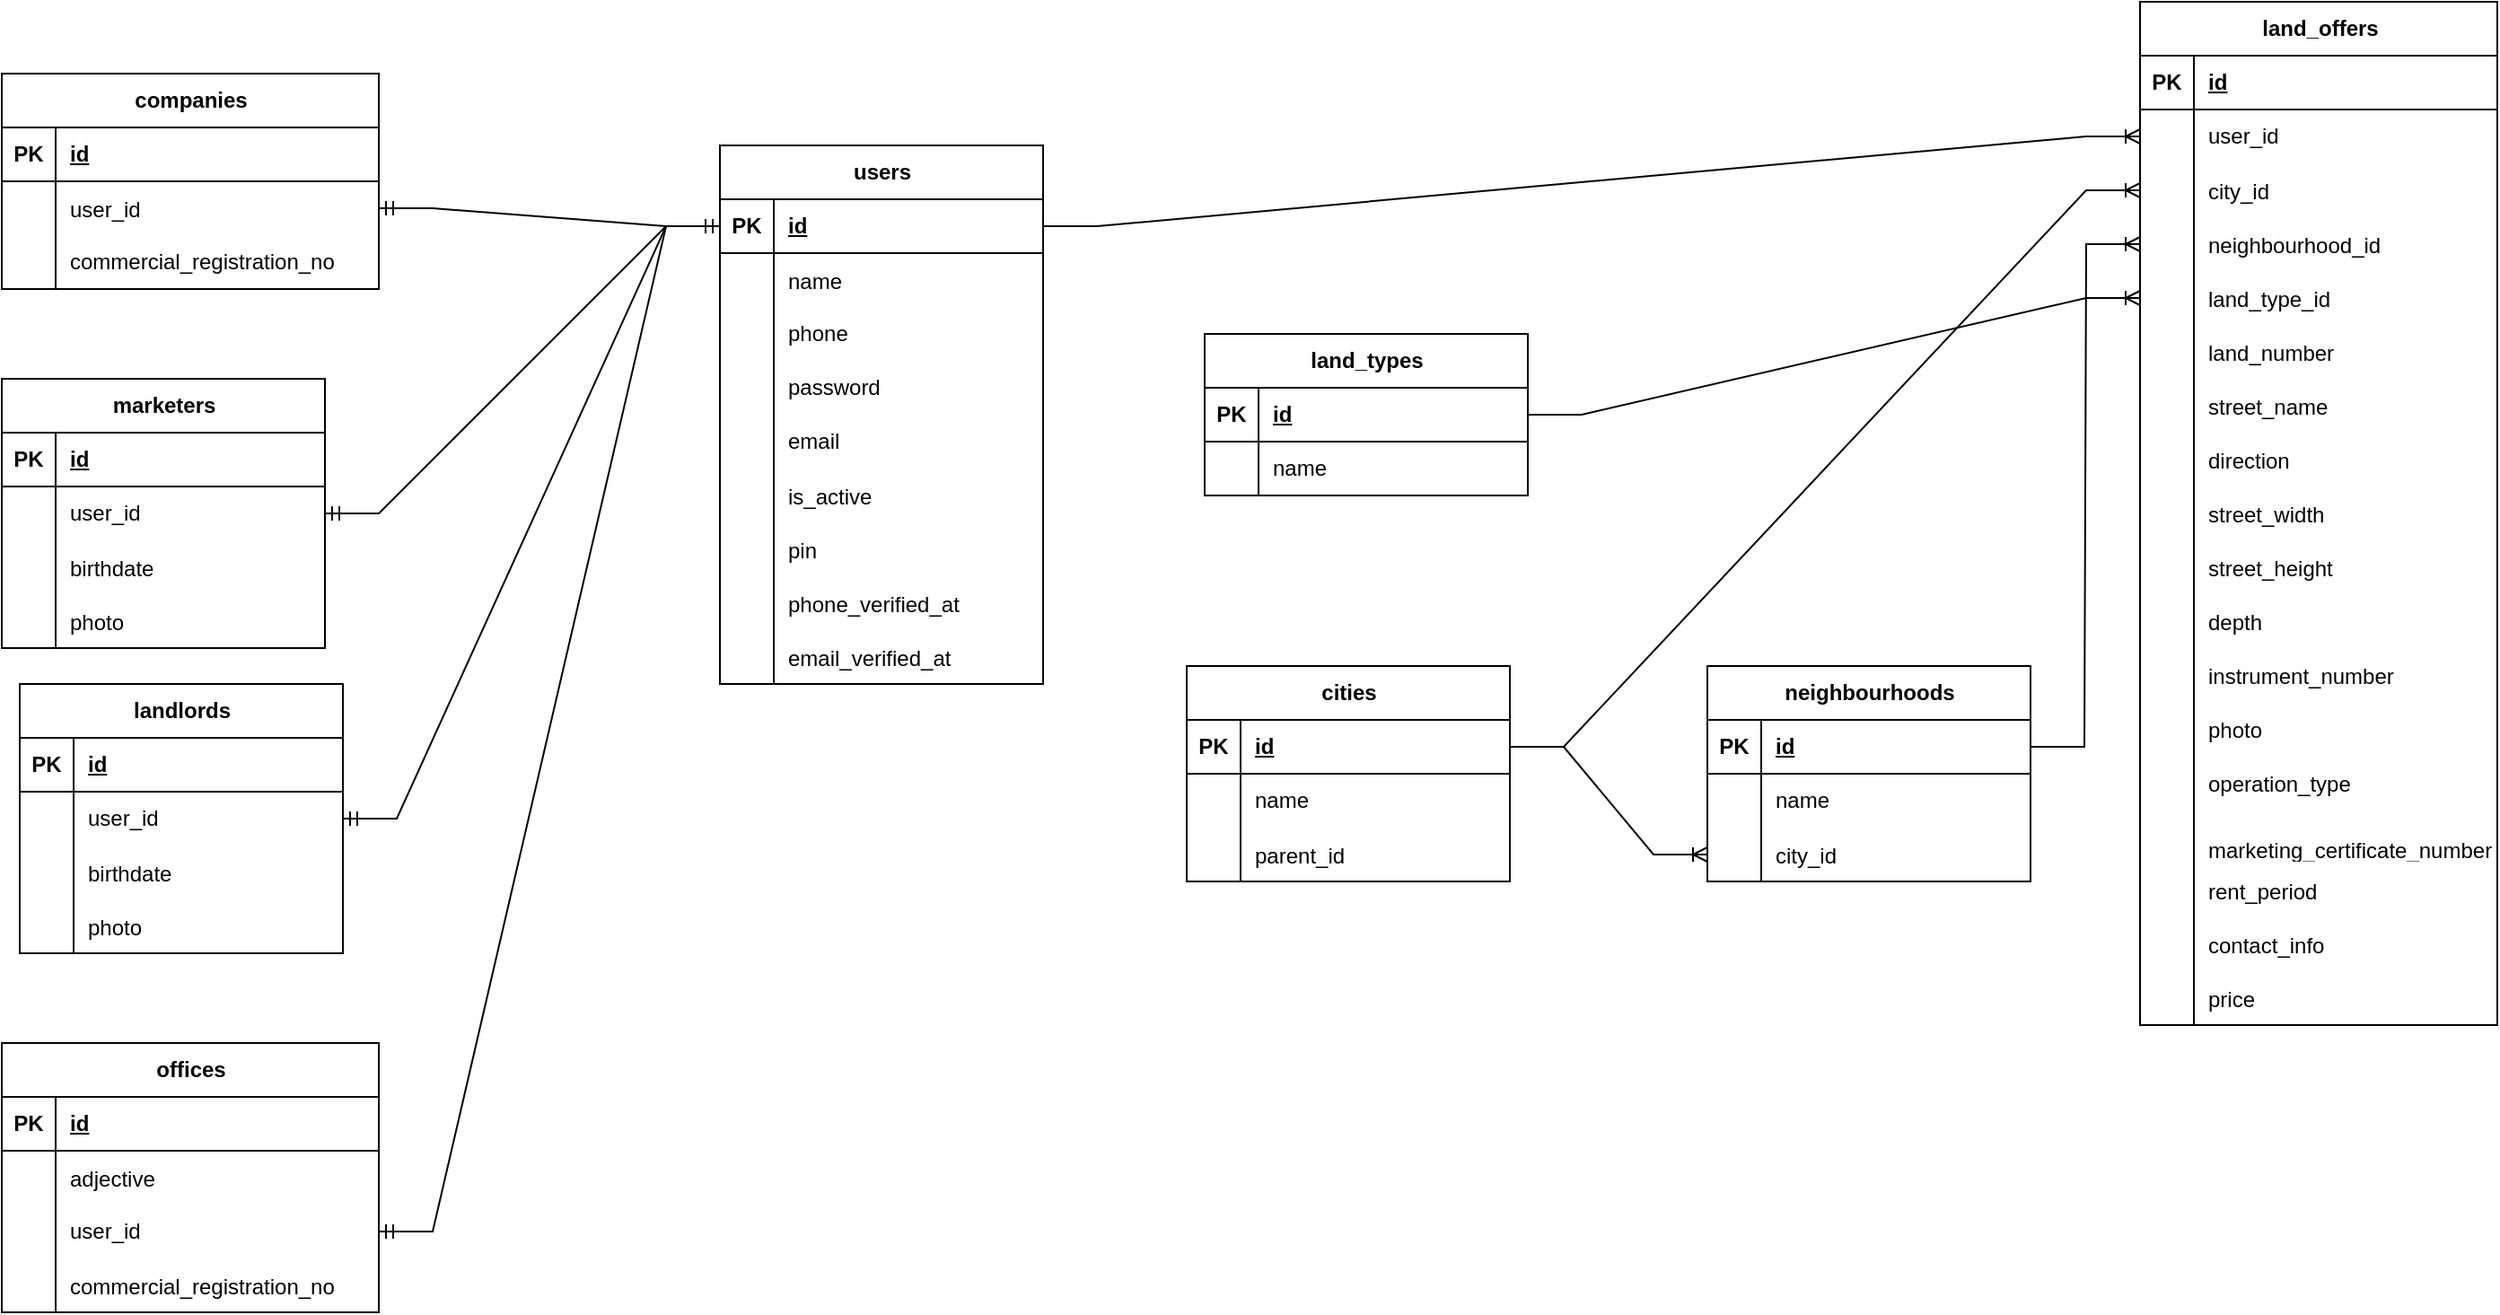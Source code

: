 <mxfile version="21.5.0" type="device">
  <diagram name="Page-1" id="Ss5CpZDk_YDAi1EK3JmP">
    <mxGraphModel dx="1171" dy="715" grid="1" gridSize="10" guides="1" tooltips="1" connect="1" arrows="1" fold="1" page="1" pageScale="1" pageWidth="8000" pageHeight="2000" math="0" shadow="0">
      <root>
        <mxCell id="0" />
        <mxCell id="1" parent="0" />
        <mxCell id="No846dvTZxfS2Rp6KaKq-1" value="users" style="shape=table;startSize=30;container=1;collapsible=1;childLayout=tableLayout;fixedRows=1;rowLines=0;fontStyle=1;align=center;resizeLast=1;html=1;" vertex="1" parent="1">
          <mxGeometry x="480" y="180" width="180" height="300" as="geometry" />
        </mxCell>
        <mxCell id="No846dvTZxfS2Rp6KaKq-2" value="" style="shape=tableRow;horizontal=0;startSize=0;swimlaneHead=0;swimlaneBody=0;fillColor=none;collapsible=0;dropTarget=0;points=[[0,0.5],[1,0.5]];portConstraint=eastwest;top=0;left=0;right=0;bottom=1;" vertex="1" parent="No846dvTZxfS2Rp6KaKq-1">
          <mxGeometry y="30" width="180" height="30" as="geometry" />
        </mxCell>
        <mxCell id="No846dvTZxfS2Rp6KaKq-3" value="PK" style="shape=partialRectangle;connectable=0;fillColor=none;top=0;left=0;bottom=0;right=0;fontStyle=1;overflow=hidden;whiteSpace=wrap;html=1;" vertex="1" parent="No846dvTZxfS2Rp6KaKq-2">
          <mxGeometry width="30" height="30" as="geometry">
            <mxRectangle width="30" height="30" as="alternateBounds" />
          </mxGeometry>
        </mxCell>
        <mxCell id="No846dvTZxfS2Rp6KaKq-4" value="id" style="shape=partialRectangle;connectable=0;fillColor=none;top=0;left=0;bottom=0;right=0;align=left;spacingLeft=6;fontStyle=5;overflow=hidden;whiteSpace=wrap;html=1;" vertex="1" parent="No846dvTZxfS2Rp6KaKq-2">
          <mxGeometry x="30" width="150" height="30" as="geometry">
            <mxRectangle width="150" height="30" as="alternateBounds" />
          </mxGeometry>
        </mxCell>
        <mxCell id="No846dvTZxfS2Rp6KaKq-61" value="" style="shape=tableRow;horizontal=0;startSize=0;swimlaneHead=0;swimlaneBody=0;fillColor=none;collapsible=0;dropTarget=0;points=[[0,0.5],[1,0.5]];portConstraint=eastwest;top=0;left=0;right=0;bottom=0;" vertex="1" parent="No846dvTZxfS2Rp6KaKq-1">
          <mxGeometry y="60" width="180" height="30" as="geometry" />
        </mxCell>
        <mxCell id="No846dvTZxfS2Rp6KaKq-62" value="" style="shape=partialRectangle;connectable=0;fillColor=none;top=0;left=0;bottom=0;right=0;editable=1;overflow=hidden;" vertex="1" parent="No846dvTZxfS2Rp6KaKq-61">
          <mxGeometry width="30" height="30" as="geometry">
            <mxRectangle width="30" height="30" as="alternateBounds" />
          </mxGeometry>
        </mxCell>
        <mxCell id="No846dvTZxfS2Rp6KaKq-63" value="name" style="shape=partialRectangle;connectable=0;fillColor=none;top=0;left=0;bottom=0;right=0;align=left;spacingLeft=6;overflow=hidden;" vertex="1" parent="No846dvTZxfS2Rp6KaKq-61">
          <mxGeometry x="30" width="150" height="30" as="geometry">
            <mxRectangle width="150" height="30" as="alternateBounds" />
          </mxGeometry>
        </mxCell>
        <mxCell id="No846dvTZxfS2Rp6KaKq-5" value="" style="shape=tableRow;horizontal=0;startSize=0;swimlaneHead=0;swimlaneBody=0;fillColor=none;collapsible=0;dropTarget=0;points=[[0,0.5],[1,0.5]];portConstraint=eastwest;top=0;left=0;right=0;bottom=0;" vertex="1" parent="No846dvTZxfS2Rp6KaKq-1">
          <mxGeometry y="90" width="180" height="30" as="geometry" />
        </mxCell>
        <mxCell id="No846dvTZxfS2Rp6KaKq-6" value="" style="shape=partialRectangle;connectable=0;fillColor=none;top=0;left=0;bottom=0;right=0;editable=1;overflow=hidden;whiteSpace=wrap;html=1;" vertex="1" parent="No846dvTZxfS2Rp6KaKq-5">
          <mxGeometry width="30" height="30" as="geometry">
            <mxRectangle width="30" height="30" as="alternateBounds" />
          </mxGeometry>
        </mxCell>
        <mxCell id="No846dvTZxfS2Rp6KaKq-7" value="phone" style="shape=partialRectangle;connectable=0;fillColor=none;top=0;left=0;bottom=0;right=0;align=left;spacingLeft=6;overflow=hidden;whiteSpace=wrap;html=1;" vertex="1" parent="No846dvTZxfS2Rp6KaKq-5">
          <mxGeometry x="30" width="150" height="30" as="geometry">
            <mxRectangle width="150" height="30" as="alternateBounds" />
          </mxGeometry>
        </mxCell>
        <mxCell id="No846dvTZxfS2Rp6KaKq-8" value="" style="shape=tableRow;horizontal=0;startSize=0;swimlaneHead=0;swimlaneBody=0;fillColor=none;collapsible=0;dropTarget=0;points=[[0,0.5],[1,0.5]];portConstraint=eastwest;top=0;left=0;right=0;bottom=0;" vertex="1" parent="No846dvTZxfS2Rp6KaKq-1">
          <mxGeometry y="120" width="180" height="30" as="geometry" />
        </mxCell>
        <mxCell id="No846dvTZxfS2Rp6KaKq-9" value="" style="shape=partialRectangle;connectable=0;fillColor=none;top=0;left=0;bottom=0;right=0;editable=1;overflow=hidden;whiteSpace=wrap;html=1;" vertex="1" parent="No846dvTZxfS2Rp6KaKq-8">
          <mxGeometry width="30" height="30" as="geometry">
            <mxRectangle width="30" height="30" as="alternateBounds" />
          </mxGeometry>
        </mxCell>
        <mxCell id="No846dvTZxfS2Rp6KaKq-10" value="password" style="shape=partialRectangle;connectable=0;fillColor=none;top=0;left=0;bottom=0;right=0;align=left;spacingLeft=6;overflow=hidden;whiteSpace=wrap;html=1;" vertex="1" parent="No846dvTZxfS2Rp6KaKq-8">
          <mxGeometry x="30" width="150" height="30" as="geometry">
            <mxRectangle width="150" height="30" as="alternateBounds" />
          </mxGeometry>
        </mxCell>
        <mxCell id="No846dvTZxfS2Rp6KaKq-11" value="" style="shape=tableRow;horizontal=0;startSize=0;swimlaneHead=0;swimlaneBody=0;fillColor=none;collapsible=0;dropTarget=0;points=[[0,0.5],[1,0.5]];portConstraint=eastwest;top=0;left=0;right=0;bottom=0;" vertex="1" parent="No846dvTZxfS2Rp6KaKq-1">
          <mxGeometry y="150" width="180" height="30" as="geometry" />
        </mxCell>
        <mxCell id="No846dvTZxfS2Rp6KaKq-12" value="" style="shape=partialRectangle;connectable=0;fillColor=none;top=0;left=0;bottom=0;right=0;editable=1;overflow=hidden;whiteSpace=wrap;html=1;" vertex="1" parent="No846dvTZxfS2Rp6KaKq-11">
          <mxGeometry width="30" height="30" as="geometry">
            <mxRectangle width="30" height="30" as="alternateBounds" />
          </mxGeometry>
        </mxCell>
        <mxCell id="No846dvTZxfS2Rp6KaKq-13" value="email" style="shape=partialRectangle;connectable=0;fillColor=none;top=0;left=0;bottom=0;right=0;align=left;spacingLeft=6;overflow=hidden;whiteSpace=wrap;html=1;" vertex="1" parent="No846dvTZxfS2Rp6KaKq-11">
          <mxGeometry x="30" width="150" height="30" as="geometry">
            <mxRectangle width="150" height="30" as="alternateBounds" />
          </mxGeometry>
        </mxCell>
        <mxCell id="No846dvTZxfS2Rp6KaKq-18" value="" style="shape=tableRow;horizontal=0;startSize=0;swimlaneHead=0;swimlaneBody=0;fillColor=none;collapsible=0;dropTarget=0;points=[[0,0.5],[1,0.5]];portConstraint=eastwest;top=0;left=0;right=0;bottom=0;" vertex="1" parent="No846dvTZxfS2Rp6KaKq-1">
          <mxGeometry y="180" width="180" height="30" as="geometry" />
        </mxCell>
        <mxCell id="No846dvTZxfS2Rp6KaKq-19" value="" style="shape=partialRectangle;connectable=0;fillColor=none;top=0;left=0;bottom=0;right=0;editable=1;overflow=hidden;" vertex="1" parent="No846dvTZxfS2Rp6KaKq-18">
          <mxGeometry width="30" height="30" as="geometry">
            <mxRectangle width="30" height="30" as="alternateBounds" />
          </mxGeometry>
        </mxCell>
        <mxCell id="No846dvTZxfS2Rp6KaKq-20" value="is_active" style="shape=partialRectangle;connectable=0;fillColor=none;top=0;left=0;bottom=0;right=0;align=left;spacingLeft=6;overflow=hidden;" vertex="1" parent="No846dvTZxfS2Rp6KaKq-18">
          <mxGeometry x="30" width="150" height="30" as="geometry">
            <mxRectangle width="150" height="30" as="alternateBounds" />
          </mxGeometry>
        </mxCell>
        <mxCell id="No846dvTZxfS2Rp6KaKq-30" value="" style="shape=tableRow;horizontal=0;startSize=0;swimlaneHead=0;swimlaneBody=0;fillColor=none;collapsible=0;dropTarget=0;points=[[0,0.5],[1,0.5]];portConstraint=eastwest;top=0;left=0;right=0;bottom=0;" vertex="1" parent="No846dvTZxfS2Rp6KaKq-1">
          <mxGeometry y="210" width="180" height="30" as="geometry" />
        </mxCell>
        <mxCell id="No846dvTZxfS2Rp6KaKq-31" value="" style="shape=partialRectangle;connectable=0;fillColor=none;top=0;left=0;bottom=0;right=0;editable=1;overflow=hidden;" vertex="1" parent="No846dvTZxfS2Rp6KaKq-30">
          <mxGeometry width="30" height="30" as="geometry">
            <mxRectangle width="30" height="30" as="alternateBounds" />
          </mxGeometry>
        </mxCell>
        <mxCell id="No846dvTZxfS2Rp6KaKq-32" value="pin" style="shape=partialRectangle;connectable=0;fillColor=none;top=0;left=0;bottom=0;right=0;align=left;spacingLeft=6;overflow=hidden;" vertex="1" parent="No846dvTZxfS2Rp6KaKq-30">
          <mxGeometry x="30" width="150" height="30" as="geometry">
            <mxRectangle width="150" height="30" as="alternateBounds" />
          </mxGeometry>
        </mxCell>
        <mxCell id="No846dvTZxfS2Rp6KaKq-26" value="" style="shape=tableRow;horizontal=0;startSize=0;swimlaneHead=0;swimlaneBody=0;fillColor=none;collapsible=0;dropTarget=0;points=[[0,0.5],[1,0.5]];portConstraint=eastwest;top=0;left=0;right=0;bottom=0;" vertex="1" parent="No846dvTZxfS2Rp6KaKq-1">
          <mxGeometry y="240" width="180" height="30" as="geometry" />
        </mxCell>
        <mxCell id="No846dvTZxfS2Rp6KaKq-27" value="" style="shape=partialRectangle;connectable=0;fillColor=none;top=0;left=0;bottom=0;right=0;editable=1;overflow=hidden;" vertex="1" parent="No846dvTZxfS2Rp6KaKq-26">
          <mxGeometry width="30" height="30" as="geometry">
            <mxRectangle width="30" height="30" as="alternateBounds" />
          </mxGeometry>
        </mxCell>
        <mxCell id="No846dvTZxfS2Rp6KaKq-28" value="phone_verified_at" style="shape=partialRectangle;connectable=0;fillColor=none;top=0;left=0;bottom=0;right=0;align=left;spacingLeft=6;overflow=hidden;" vertex="1" parent="No846dvTZxfS2Rp6KaKq-26">
          <mxGeometry x="30" width="150" height="30" as="geometry">
            <mxRectangle width="150" height="30" as="alternateBounds" />
          </mxGeometry>
        </mxCell>
        <mxCell id="No846dvTZxfS2Rp6KaKq-22" value="" style="shape=tableRow;horizontal=0;startSize=0;swimlaneHead=0;swimlaneBody=0;fillColor=none;collapsible=0;dropTarget=0;points=[[0,0.5],[1,0.5]];portConstraint=eastwest;top=0;left=0;right=0;bottom=0;" vertex="1" parent="No846dvTZxfS2Rp6KaKq-1">
          <mxGeometry y="270" width="180" height="30" as="geometry" />
        </mxCell>
        <mxCell id="No846dvTZxfS2Rp6KaKq-23" value="" style="shape=partialRectangle;connectable=0;fillColor=none;top=0;left=0;bottom=0;right=0;editable=1;overflow=hidden;" vertex="1" parent="No846dvTZxfS2Rp6KaKq-22">
          <mxGeometry width="30" height="30" as="geometry">
            <mxRectangle width="30" height="30" as="alternateBounds" />
          </mxGeometry>
        </mxCell>
        <mxCell id="No846dvTZxfS2Rp6KaKq-24" value="email_verified_at" style="shape=partialRectangle;connectable=0;fillColor=none;top=0;left=0;bottom=0;right=0;align=left;spacingLeft=6;overflow=hidden;" vertex="1" parent="No846dvTZxfS2Rp6KaKq-22">
          <mxGeometry x="30" width="150" height="30" as="geometry">
            <mxRectangle width="150" height="30" as="alternateBounds" />
          </mxGeometry>
        </mxCell>
        <mxCell id="No846dvTZxfS2Rp6KaKq-33" value="companies" style="shape=table;startSize=30;container=1;collapsible=1;childLayout=tableLayout;fixedRows=1;rowLines=0;fontStyle=1;align=center;resizeLast=1;html=1;" vertex="1" parent="1">
          <mxGeometry x="80" y="140" width="210" height="120" as="geometry" />
        </mxCell>
        <mxCell id="No846dvTZxfS2Rp6KaKq-34" value="" style="shape=tableRow;horizontal=0;startSize=0;swimlaneHead=0;swimlaneBody=0;fillColor=none;collapsible=0;dropTarget=0;points=[[0,0.5],[1,0.5]];portConstraint=eastwest;top=0;left=0;right=0;bottom=1;" vertex="1" parent="No846dvTZxfS2Rp6KaKq-33">
          <mxGeometry y="30" width="210" height="30" as="geometry" />
        </mxCell>
        <mxCell id="No846dvTZxfS2Rp6KaKq-35" value="PK" style="shape=partialRectangle;connectable=0;fillColor=none;top=0;left=0;bottom=0;right=0;fontStyle=1;overflow=hidden;whiteSpace=wrap;html=1;" vertex="1" parent="No846dvTZxfS2Rp6KaKq-34">
          <mxGeometry width="30" height="30" as="geometry">
            <mxRectangle width="30" height="30" as="alternateBounds" />
          </mxGeometry>
        </mxCell>
        <mxCell id="No846dvTZxfS2Rp6KaKq-36" value="id" style="shape=partialRectangle;connectable=0;fillColor=none;top=0;left=0;bottom=0;right=0;align=left;spacingLeft=6;fontStyle=5;overflow=hidden;whiteSpace=wrap;html=1;" vertex="1" parent="No846dvTZxfS2Rp6KaKq-34">
          <mxGeometry x="30" width="180" height="30" as="geometry">
            <mxRectangle width="180" height="30" as="alternateBounds" />
          </mxGeometry>
        </mxCell>
        <mxCell id="No846dvTZxfS2Rp6KaKq-214" value="" style="shape=tableRow;horizontal=0;startSize=0;swimlaneHead=0;swimlaneBody=0;fillColor=none;collapsible=0;dropTarget=0;points=[[0,0.5],[1,0.5]];portConstraint=eastwest;top=0;left=0;right=0;bottom=0;" vertex="1" parent="No846dvTZxfS2Rp6KaKq-33">
          <mxGeometry y="60" width="210" height="30" as="geometry" />
        </mxCell>
        <mxCell id="No846dvTZxfS2Rp6KaKq-215" value="" style="shape=partialRectangle;connectable=0;fillColor=none;top=0;left=0;bottom=0;right=0;editable=1;overflow=hidden;" vertex="1" parent="No846dvTZxfS2Rp6KaKq-214">
          <mxGeometry width="30" height="30" as="geometry">
            <mxRectangle width="30" height="30" as="alternateBounds" />
          </mxGeometry>
        </mxCell>
        <mxCell id="No846dvTZxfS2Rp6KaKq-216" value="user_id" style="shape=partialRectangle;connectable=0;fillColor=none;top=0;left=0;bottom=0;right=0;align=left;spacingLeft=6;overflow=hidden;" vertex="1" parent="No846dvTZxfS2Rp6KaKq-214">
          <mxGeometry x="30" width="180" height="30" as="geometry">
            <mxRectangle width="180" height="30" as="alternateBounds" />
          </mxGeometry>
        </mxCell>
        <mxCell id="No846dvTZxfS2Rp6KaKq-40" value="" style="shape=tableRow;horizontal=0;startSize=0;swimlaneHead=0;swimlaneBody=0;fillColor=none;collapsible=0;dropTarget=0;points=[[0,0.5],[1,0.5]];portConstraint=eastwest;top=0;left=0;right=0;bottom=0;" vertex="1" parent="No846dvTZxfS2Rp6KaKq-33">
          <mxGeometry y="90" width="210" height="30" as="geometry" />
        </mxCell>
        <mxCell id="No846dvTZxfS2Rp6KaKq-41" value="" style="shape=partialRectangle;connectable=0;fillColor=none;top=0;left=0;bottom=0;right=0;editable=1;overflow=hidden;whiteSpace=wrap;html=1;" vertex="1" parent="No846dvTZxfS2Rp6KaKq-40">
          <mxGeometry width="30" height="30" as="geometry">
            <mxRectangle width="30" height="30" as="alternateBounds" />
          </mxGeometry>
        </mxCell>
        <mxCell id="No846dvTZxfS2Rp6KaKq-42" value="commercial_registration_no" style="shape=partialRectangle;connectable=0;fillColor=none;top=0;left=0;bottom=0;right=0;align=left;spacingLeft=6;overflow=hidden;whiteSpace=wrap;html=1;" vertex="1" parent="No846dvTZxfS2Rp6KaKq-40">
          <mxGeometry x="30" width="180" height="30" as="geometry">
            <mxRectangle width="180" height="30" as="alternateBounds" />
          </mxGeometry>
        </mxCell>
        <mxCell id="No846dvTZxfS2Rp6KaKq-68" value="marketers" style="shape=table;startSize=30;container=1;collapsible=1;childLayout=tableLayout;fixedRows=1;rowLines=0;fontStyle=1;align=center;resizeLast=1;html=1;" vertex="1" parent="1">
          <mxGeometry x="80" y="310" width="180" height="150" as="geometry" />
        </mxCell>
        <mxCell id="No846dvTZxfS2Rp6KaKq-69" value="" style="shape=tableRow;horizontal=0;startSize=0;swimlaneHead=0;swimlaneBody=0;fillColor=none;collapsible=0;dropTarget=0;points=[[0,0.5],[1,0.5]];portConstraint=eastwest;top=0;left=0;right=0;bottom=1;" vertex="1" parent="No846dvTZxfS2Rp6KaKq-68">
          <mxGeometry y="30" width="180" height="30" as="geometry" />
        </mxCell>
        <mxCell id="No846dvTZxfS2Rp6KaKq-70" value="PK" style="shape=partialRectangle;connectable=0;fillColor=none;top=0;left=0;bottom=0;right=0;fontStyle=1;overflow=hidden;whiteSpace=wrap;html=1;" vertex="1" parent="No846dvTZxfS2Rp6KaKq-69">
          <mxGeometry width="30" height="30" as="geometry">
            <mxRectangle width="30" height="30" as="alternateBounds" />
          </mxGeometry>
        </mxCell>
        <mxCell id="No846dvTZxfS2Rp6KaKq-71" value="id" style="shape=partialRectangle;connectable=0;fillColor=none;top=0;left=0;bottom=0;right=0;align=left;spacingLeft=6;fontStyle=5;overflow=hidden;whiteSpace=wrap;html=1;" vertex="1" parent="No846dvTZxfS2Rp6KaKq-69">
          <mxGeometry x="30" width="150" height="30" as="geometry">
            <mxRectangle width="150" height="30" as="alternateBounds" />
          </mxGeometry>
        </mxCell>
        <mxCell id="No846dvTZxfS2Rp6KaKq-72" value="" style="shape=tableRow;horizontal=0;startSize=0;swimlaneHead=0;swimlaneBody=0;fillColor=none;collapsible=0;dropTarget=0;points=[[0,0.5],[1,0.5]];portConstraint=eastwest;top=0;left=0;right=0;bottom=0;" vertex="1" parent="No846dvTZxfS2Rp6KaKq-68">
          <mxGeometry y="60" width="180" height="30" as="geometry" />
        </mxCell>
        <mxCell id="No846dvTZxfS2Rp6KaKq-73" value="" style="shape=partialRectangle;connectable=0;fillColor=none;top=0;left=0;bottom=0;right=0;editable=1;overflow=hidden;whiteSpace=wrap;html=1;" vertex="1" parent="No846dvTZxfS2Rp6KaKq-72">
          <mxGeometry width="30" height="30" as="geometry">
            <mxRectangle width="30" height="30" as="alternateBounds" />
          </mxGeometry>
        </mxCell>
        <mxCell id="No846dvTZxfS2Rp6KaKq-74" value="user_id" style="shape=partialRectangle;connectable=0;fillColor=none;top=0;left=0;bottom=0;right=0;align=left;spacingLeft=6;overflow=hidden;whiteSpace=wrap;html=1;" vertex="1" parent="No846dvTZxfS2Rp6KaKq-72">
          <mxGeometry x="30" width="150" height="30" as="geometry">
            <mxRectangle width="150" height="30" as="alternateBounds" />
          </mxGeometry>
        </mxCell>
        <mxCell id="No846dvTZxfS2Rp6KaKq-76" value="" style="shape=tableRow;horizontal=0;startSize=0;swimlaneHead=0;swimlaneBody=0;fillColor=none;collapsible=0;dropTarget=0;points=[[0,0.5],[1,0.5]];portConstraint=eastwest;top=0;left=0;right=0;bottom=0;" vertex="1" parent="No846dvTZxfS2Rp6KaKq-68">
          <mxGeometry y="90" width="180" height="30" as="geometry" />
        </mxCell>
        <mxCell id="No846dvTZxfS2Rp6KaKq-77" value="" style="shape=partialRectangle;connectable=0;fillColor=none;top=0;left=0;bottom=0;right=0;editable=1;overflow=hidden;" vertex="1" parent="No846dvTZxfS2Rp6KaKq-76">
          <mxGeometry width="30" height="30" as="geometry">
            <mxRectangle width="30" height="30" as="alternateBounds" />
          </mxGeometry>
        </mxCell>
        <mxCell id="No846dvTZxfS2Rp6KaKq-78" value="birthdate" style="shape=partialRectangle;connectable=0;fillColor=none;top=0;left=0;bottom=0;right=0;align=left;spacingLeft=6;overflow=hidden;" vertex="1" parent="No846dvTZxfS2Rp6KaKq-76">
          <mxGeometry x="30" width="150" height="30" as="geometry">
            <mxRectangle width="150" height="30" as="alternateBounds" />
          </mxGeometry>
        </mxCell>
        <mxCell id="No846dvTZxfS2Rp6KaKq-189" value="" style="shape=tableRow;horizontal=0;startSize=0;swimlaneHead=0;swimlaneBody=0;fillColor=none;collapsible=0;dropTarget=0;points=[[0,0.5],[1,0.5]];portConstraint=eastwest;top=0;left=0;right=0;bottom=0;" vertex="1" parent="No846dvTZxfS2Rp6KaKq-68">
          <mxGeometry y="120" width="180" height="30" as="geometry" />
        </mxCell>
        <mxCell id="No846dvTZxfS2Rp6KaKq-190" value="" style="shape=partialRectangle;connectable=0;fillColor=none;top=0;left=0;bottom=0;right=0;editable=1;overflow=hidden;" vertex="1" parent="No846dvTZxfS2Rp6KaKq-189">
          <mxGeometry width="30" height="30" as="geometry">
            <mxRectangle width="30" height="30" as="alternateBounds" />
          </mxGeometry>
        </mxCell>
        <mxCell id="No846dvTZxfS2Rp6KaKq-191" value="photo" style="shape=partialRectangle;connectable=0;fillColor=none;top=0;left=0;bottom=0;right=0;align=left;spacingLeft=6;overflow=hidden;" vertex="1" parent="No846dvTZxfS2Rp6KaKq-189">
          <mxGeometry x="30" width="150" height="30" as="geometry">
            <mxRectangle width="150" height="30" as="alternateBounds" />
          </mxGeometry>
        </mxCell>
        <mxCell id="No846dvTZxfS2Rp6KaKq-80" value="" style="edgeStyle=entityRelationEdgeStyle;fontSize=12;html=1;endArrow=ERmandOne;startArrow=ERmandOne;rounded=0;exitX=1;exitY=0.5;exitDx=0;exitDy=0;entryX=0;entryY=0.5;entryDx=0;entryDy=0;" edge="1" parent="1" source="No846dvTZxfS2Rp6KaKq-72" target="No846dvTZxfS2Rp6KaKq-2">
          <mxGeometry width="100" height="100" relative="1" as="geometry">
            <mxPoint x="400" y="330" as="sourcePoint" />
            <mxPoint x="500" y="230" as="targetPoint" />
          </mxGeometry>
        </mxCell>
        <mxCell id="No846dvTZxfS2Rp6KaKq-81" value="" style="edgeStyle=entityRelationEdgeStyle;fontSize=12;html=1;endArrow=ERmandOne;startArrow=ERmandOne;rounded=0;exitX=1;exitY=0.5;exitDx=0;exitDy=0;entryX=0;entryY=0.5;entryDx=0;entryDy=0;" edge="1" parent="1" source="No846dvTZxfS2Rp6KaKq-214" target="No846dvTZxfS2Rp6KaKq-2">
          <mxGeometry width="100" height="100" relative="1" as="geometry">
            <mxPoint x="280" y="405" as="sourcePoint" />
            <mxPoint x="470" y="230" as="targetPoint" />
          </mxGeometry>
        </mxCell>
        <mxCell id="No846dvTZxfS2Rp6KaKq-82" value="landlords" style="shape=table;startSize=30;container=1;collapsible=1;childLayout=tableLayout;fixedRows=1;rowLines=0;fontStyle=1;align=center;resizeLast=1;html=1;" vertex="1" parent="1">
          <mxGeometry x="90" y="480" width="180" height="150" as="geometry" />
        </mxCell>
        <mxCell id="No846dvTZxfS2Rp6KaKq-83" value="" style="shape=tableRow;horizontal=0;startSize=0;swimlaneHead=0;swimlaneBody=0;fillColor=none;collapsible=0;dropTarget=0;points=[[0,0.5],[1,0.5]];portConstraint=eastwest;top=0;left=0;right=0;bottom=1;" vertex="1" parent="No846dvTZxfS2Rp6KaKq-82">
          <mxGeometry y="30" width="180" height="30" as="geometry" />
        </mxCell>
        <mxCell id="No846dvTZxfS2Rp6KaKq-84" value="PK" style="shape=partialRectangle;connectable=0;fillColor=none;top=0;left=0;bottom=0;right=0;fontStyle=1;overflow=hidden;whiteSpace=wrap;html=1;" vertex="1" parent="No846dvTZxfS2Rp6KaKq-83">
          <mxGeometry width="30" height="30" as="geometry">
            <mxRectangle width="30" height="30" as="alternateBounds" />
          </mxGeometry>
        </mxCell>
        <mxCell id="No846dvTZxfS2Rp6KaKq-85" value="id" style="shape=partialRectangle;connectable=0;fillColor=none;top=0;left=0;bottom=0;right=0;align=left;spacingLeft=6;fontStyle=5;overflow=hidden;whiteSpace=wrap;html=1;" vertex="1" parent="No846dvTZxfS2Rp6KaKq-83">
          <mxGeometry x="30" width="150" height="30" as="geometry">
            <mxRectangle width="150" height="30" as="alternateBounds" />
          </mxGeometry>
        </mxCell>
        <mxCell id="No846dvTZxfS2Rp6KaKq-86" value="" style="shape=tableRow;horizontal=0;startSize=0;swimlaneHead=0;swimlaneBody=0;fillColor=none;collapsible=0;dropTarget=0;points=[[0,0.5],[1,0.5]];portConstraint=eastwest;top=0;left=0;right=0;bottom=0;" vertex="1" parent="No846dvTZxfS2Rp6KaKq-82">
          <mxGeometry y="60" width="180" height="30" as="geometry" />
        </mxCell>
        <mxCell id="No846dvTZxfS2Rp6KaKq-87" value="" style="shape=partialRectangle;connectable=0;fillColor=none;top=0;left=0;bottom=0;right=0;editable=1;overflow=hidden;whiteSpace=wrap;html=1;" vertex="1" parent="No846dvTZxfS2Rp6KaKq-86">
          <mxGeometry width="30" height="30" as="geometry">
            <mxRectangle width="30" height="30" as="alternateBounds" />
          </mxGeometry>
        </mxCell>
        <mxCell id="No846dvTZxfS2Rp6KaKq-88" value="user_id" style="shape=partialRectangle;connectable=0;fillColor=none;top=0;left=0;bottom=0;right=0;align=left;spacingLeft=6;overflow=hidden;whiteSpace=wrap;html=1;" vertex="1" parent="No846dvTZxfS2Rp6KaKq-86">
          <mxGeometry x="30" width="150" height="30" as="geometry">
            <mxRectangle width="150" height="30" as="alternateBounds" />
          </mxGeometry>
        </mxCell>
        <mxCell id="No846dvTZxfS2Rp6KaKq-89" value="" style="shape=tableRow;horizontal=0;startSize=0;swimlaneHead=0;swimlaneBody=0;fillColor=none;collapsible=0;dropTarget=0;points=[[0,0.5],[1,0.5]];portConstraint=eastwest;top=0;left=0;right=0;bottom=0;" vertex="1" parent="No846dvTZxfS2Rp6KaKq-82">
          <mxGeometry y="90" width="180" height="30" as="geometry" />
        </mxCell>
        <mxCell id="No846dvTZxfS2Rp6KaKq-90" value="" style="shape=partialRectangle;connectable=0;fillColor=none;top=0;left=0;bottom=0;right=0;editable=1;overflow=hidden;" vertex="1" parent="No846dvTZxfS2Rp6KaKq-89">
          <mxGeometry width="30" height="30" as="geometry">
            <mxRectangle width="30" height="30" as="alternateBounds" />
          </mxGeometry>
        </mxCell>
        <mxCell id="No846dvTZxfS2Rp6KaKq-91" value="birthdate" style="shape=partialRectangle;connectable=0;fillColor=none;top=0;left=0;bottom=0;right=0;align=left;spacingLeft=6;overflow=hidden;" vertex="1" parent="No846dvTZxfS2Rp6KaKq-89">
          <mxGeometry x="30" width="150" height="30" as="geometry">
            <mxRectangle width="150" height="30" as="alternateBounds" />
          </mxGeometry>
        </mxCell>
        <mxCell id="No846dvTZxfS2Rp6KaKq-192" value="" style="shape=tableRow;horizontal=0;startSize=0;swimlaneHead=0;swimlaneBody=0;fillColor=none;collapsible=0;dropTarget=0;points=[[0,0.5],[1,0.5]];portConstraint=eastwest;top=0;left=0;right=0;bottom=0;" vertex="1" parent="No846dvTZxfS2Rp6KaKq-82">
          <mxGeometry y="120" width="180" height="30" as="geometry" />
        </mxCell>
        <mxCell id="No846dvTZxfS2Rp6KaKq-193" value="" style="shape=partialRectangle;connectable=0;fillColor=none;top=0;left=0;bottom=0;right=0;editable=1;overflow=hidden;" vertex="1" parent="No846dvTZxfS2Rp6KaKq-192">
          <mxGeometry width="30" height="30" as="geometry">
            <mxRectangle width="30" height="30" as="alternateBounds" />
          </mxGeometry>
        </mxCell>
        <mxCell id="No846dvTZxfS2Rp6KaKq-194" value="photo" style="shape=partialRectangle;connectable=0;fillColor=none;top=0;left=0;bottom=0;right=0;align=left;spacingLeft=6;overflow=hidden;" vertex="1" parent="No846dvTZxfS2Rp6KaKq-192">
          <mxGeometry x="30" width="150" height="30" as="geometry">
            <mxRectangle width="150" height="30" as="alternateBounds" />
          </mxGeometry>
        </mxCell>
        <mxCell id="No846dvTZxfS2Rp6KaKq-92" value="" style="edgeStyle=entityRelationEdgeStyle;fontSize=12;html=1;endArrow=ERmandOne;startArrow=ERmandOne;rounded=0;exitX=1;exitY=0.5;exitDx=0;exitDy=0;entryX=0;entryY=0.5;entryDx=0;entryDy=0;" edge="1" parent="1" source="No846dvTZxfS2Rp6KaKq-86" target="No846dvTZxfS2Rp6KaKq-2">
          <mxGeometry width="100" height="100" relative="1" as="geometry">
            <mxPoint x="270" y="395" as="sourcePoint" />
            <mxPoint x="490" y="235" as="targetPoint" />
          </mxGeometry>
        </mxCell>
        <mxCell id="No846dvTZxfS2Rp6KaKq-93" value="offices" style="shape=table;startSize=30;container=1;collapsible=1;childLayout=tableLayout;fixedRows=1;rowLines=0;fontStyle=1;align=center;resizeLast=1;html=1;" vertex="1" parent="1">
          <mxGeometry x="80" y="680" width="210" height="150" as="geometry" />
        </mxCell>
        <mxCell id="No846dvTZxfS2Rp6KaKq-94" value="" style="shape=tableRow;horizontal=0;startSize=0;swimlaneHead=0;swimlaneBody=0;fillColor=none;collapsible=0;dropTarget=0;points=[[0,0.5],[1,0.5]];portConstraint=eastwest;top=0;left=0;right=0;bottom=1;" vertex="1" parent="No846dvTZxfS2Rp6KaKq-93">
          <mxGeometry y="30" width="210" height="30" as="geometry" />
        </mxCell>
        <mxCell id="No846dvTZxfS2Rp6KaKq-95" value="PK" style="shape=partialRectangle;connectable=0;fillColor=none;top=0;left=0;bottom=0;right=0;fontStyle=1;overflow=hidden;whiteSpace=wrap;html=1;" vertex="1" parent="No846dvTZxfS2Rp6KaKq-94">
          <mxGeometry width="30" height="30" as="geometry">
            <mxRectangle width="30" height="30" as="alternateBounds" />
          </mxGeometry>
        </mxCell>
        <mxCell id="No846dvTZxfS2Rp6KaKq-96" value="id" style="shape=partialRectangle;connectable=0;fillColor=none;top=0;left=0;bottom=0;right=0;align=left;spacingLeft=6;fontStyle=5;overflow=hidden;whiteSpace=wrap;html=1;" vertex="1" parent="No846dvTZxfS2Rp6KaKq-94">
          <mxGeometry x="30" width="180" height="30" as="geometry">
            <mxRectangle width="180" height="30" as="alternateBounds" />
          </mxGeometry>
        </mxCell>
        <mxCell id="No846dvTZxfS2Rp6KaKq-218" value="" style="shape=tableRow;horizontal=0;startSize=0;swimlaneHead=0;swimlaneBody=0;fillColor=none;collapsible=0;dropTarget=0;points=[[0,0.5],[1,0.5]];portConstraint=eastwest;top=0;left=0;right=0;bottom=0;" vertex="1" parent="No846dvTZxfS2Rp6KaKq-93">
          <mxGeometry y="60" width="210" height="30" as="geometry" />
        </mxCell>
        <mxCell id="No846dvTZxfS2Rp6KaKq-219" value="" style="shape=partialRectangle;connectable=0;fillColor=none;top=0;left=0;bottom=0;right=0;editable=1;overflow=hidden;" vertex="1" parent="No846dvTZxfS2Rp6KaKq-218">
          <mxGeometry width="30" height="30" as="geometry">
            <mxRectangle width="30" height="30" as="alternateBounds" />
          </mxGeometry>
        </mxCell>
        <mxCell id="No846dvTZxfS2Rp6KaKq-220" value="adjective" style="shape=partialRectangle;connectable=0;fillColor=none;top=0;left=0;bottom=0;right=0;align=left;spacingLeft=6;overflow=hidden;" vertex="1" parent="No846dvTZxfS2Rp6KaKq-218">
          <mxGeometry x="30" width="180" height="30" as="geometry">
            <mxRectangle width="180" height="30" as="alternateBounds" />
          </mxGeometry>
        </mxCell>
        <mxCell id="No846dvTZxfS2Rp6KaKq-97" value="" style="shape=tableRow;horizontal=0;startSize=0;swimlaneHead=0;swimlaneBody=0;fillColor=none;collapsible=0;dropTarget=0;points=[[0,0.5],[1,0.5]];portConstraint=eastwest;top=0;left=0;right=0;bottom=0;" vertex="1" parent="No846dvTZxfS2Rp6KaKq-93">
          <mxGeometry y="90" width="210" height="30" as="geometry" />
        </mxCell>
        <mxCell id="No846dvTZxfS2Rp6KaKq-98" value="" style="shape=partialRectangle;connectable=0;fillColor=none;top=0;left=0;bottom=0;right=0;editable=1;overflow=hidden;whiteSpace=wrap;html=1;" vertex="1" parent="No846dvTZxfS2Rp6KaKq-97">
          <mxGeometry width="30" height="30" as="geometry">
            <mxRectangle width="30" height="30" as="alternateBounds" />
          </mxGeometry>
        </mxCell>
        <mxCell id="No846dvTZxfS2Rp6KaKq-99" value="user_id" style="shape=partialRectangle;connectable=0;fillColor=none;top=0;left=0;bottom=0;right=0;align=left;spacingLeft=6;overflow=hidden;whiteSpace=wrap;html=1;" vertex="1" parent="No846dvTZxfS2Rp6KaKq-97">
          <mxGeometry x="30" width="180" height="30" as="geometry">
            <mxRectangle width="180" height="30" as="alternateBounds" />
          </mxGeometry>
        </mxCell>
        <mxCell id="No846dvTZxfS2Rp6KaKq-108" value="" style="shape=tableRow;horizontal=0;startSize=0;swimlaneHead=0;swimlaneBody=0;fillColor=none;collapsible=0;dropTarget=0;points=[[0,0.5],[1,0.5]];portConstraint=eastwest;top=0;left=0;right=0;bottom=0;" vertex="1" parent="No846dvTZxfS2Rp6KaKq-93">
          <mxGeometry y="120" width="210" height="30" as="geometry" />
        </mxCell>
        <mxCell id="No846dvTZxfS2Rp6KaKq-109" value="" style="shape=partialRectangle;connectable=0;fillColor=none;top=0;left=0;bottom=0;right=0;editable=1;overflow=hidden;" vertex="1" parent="No846dvTZxfS2Rp6KaKq-108">
          <mxGeometry width="30" height="30" as="geometry">
            <mxRectangle width="30" height="30" as="alternateBounds" />
          </mxGeometry>
        </mxCell>
        <mxCell id="No846dvTZxfS2Rp6KaKq-110" value="commercial_registration_no" style="shape=partialRectangle;connectable=0;fillColor=none;top=0;left=0;bottom=0;right=0;align=left;spacingLeft=6;overflow=hidden;" vertex="1" parent="No846dvTZxfS2Rp6KaKq-108">
          <mxGeometry x="30" width="180" height="30" as="geometry">
            <mxRectangle width="180" height="30" as="alternateBounds" />
          </mxGeometry>
        </mxCell>
        <mxCell id="No846dvTZxfS2Rp6KaKq-103" value="" style="edgeStyle=entityRelationEdgeStyle;fontSize=12;html=1;endArrow=ERmandOne;startArrow=ERmandOne;rounded=0;exitX=1;exitY=0.5;exitDx=0;exitDy=0;entryX=0;entryY=0.5;entryDx=0;entryDy=0;" edge="1" parent="1" source="No846dvTZxfS2Rp6KaKq-97" target="No846dvTZxfS2Rp6KaKq-2">
          <mxGeometry width="100" height="100" relative="1" as="geometry">
            <mxPoint x="280" y="565" as="sourcePoint" />
            <mxPoint x="490" y="235" as="targetPoint" />
          </mxGeometry>
        </mxCell>
        <mxCell id="No846dvTZxfS2Rp6KaKq-111" value="land_offers" style="shape=table;startSize=30;container=1;collapsible=1;childLayout=tableLayout;fixedRows=1;rowLines=0;fontStyle=1;align=center;resizeLast=1;html=1;" vertex="1" parent="1">
          <mxGeometry x="1271" y="100" width="199" height="570" as="geometry" />
        </mxCell>
        <mxCell id="No846dvTZxfS2Rp6KaKq-112" value="" style="shape=tableRow;horizontal=0;startSize=0;swimlaneHead=0;swimlaneBody=0;fillColor=none;collapsible=0;dropTarget=0;points=[[0,0.5],[1,0.5]];portConstraint=eastwest;top=0;left=0;right=0;bottom=1;" vertex="1" parent="No846dvTZxfS2Rp6KaKq-111">
          <mxGeometry y="30" width="199" height="30" as="geometry" />
        </mxCell>
        <mxCell id="No846dvTZxfS2Rp6KaKq-113" value="PK" style="shape=partialRectangle;connectable=0;fillColor=none;top=0;left=0;bottom=0;right=0;fontStyle=1;overflow=hidden;whiteSpace=wrap;html=1;" vertex="1" parent="No846dvTZxfS2Rp6KaKq-112">
          <mxGeometry width="30" height="30" as="geometry">
            <mxRectangle width="30" height="30" as="alternateBounds" />
          </mxGeometry>
        </mxCell>
        <mxCell id="No846dvTZxfS2Rp6KaKq-114" value="id" style="shape=partialRectangle;connectable=0;fillColor=none;top=0;left=0;bottom=0;right=0;align=left;spacingLeft=6;fontStyle=5;overflow=hidden;whiteSpace=wrap;html=1;" vertex="1" parent="No846dvTZxfS2Rp6KaKq-112">
          <mxGeometry x="30" width="169" height="30" as="geometry">
            <mxRectangle width="169" height="30" as="alternateBounds" />
          </mxGeometry>
        </mxCell>
        <mxCell id="No846dvTZxfS2Rp6KaKq-115" value="" style="shape=tableRow;horizontal=0;startSize=0;swimlaneHead=0;swimlaneBody=0;fillColor=none;collapsible=0;dropTarget=0;points=[[0,0.5],[1,0.5]];portConstraint=eastwest;top=0;left=0;right=0;bottom=0;" vertex="1" parent="No846dvTZxfS2Rp6KaKq-111">
          <mxGeometry y="60" width="199" height="30" as="geometry" />
        </mxCell>
        <mxCell id="No846dvTZxfS2Rp6KaKq-116" value="" style="shape=partialRectangle;connectable=0;fillColor=none;top=0;left=0;bottom=0;right=0;editable=1;overflow=hidden;whiteSpace=wrap;html=1;" vertex="1" parent="No846dvTZxfS2Rp6KaKq-115">
          <mxGeometry width="30" height="30" as="geometry">
            <mxRectangle width="30" height="30" as="alternateBounds" />
          </mxGeometry>
        </mxCell>
        <mxCell id="No846dvTZxfS2Rp6KaKq-117" value="user_id" style="shape=partialRectangle;connectable=0;fillColor=none;top=0;left=0;bottom=0;right=0;align=left;spacingLeft=6;overflow=hidden;whiteSpace=wrap;html=1;" vertex="1" parent="No846dvTZxfS2Rp6KaKq-115">
          <mxGeometry x="30" width="169" height="30" as="geometry">
            <mxRectangle width="169" height="30" as="alternateBounds" />
          </mxGeometry>
        </mxCell>
        <mxCell id="No846dvTZxfS2Rp6KaKq-118" value="" style="shape=tableRow;horizontal=0;startSize=0;swimlaneHead=0;swimlaneBody=0;fillColor=none;collapsible=0;dropTarget=0;points=[[0,0.5],[1,0.5]];portConstraint=eastwest;top=0;left=0;right=0;bottom=0;" vertex="1" parent="No846dvTZxfS2Rp6KaKq-111">
          <mxGeometry y="90" width="199" height="30" as="geometry" />
        </mxCell>
        <mxCell id="No846dvTZxfS2Rp6KaKq-119" value="" style="shape=partialRectangle;connectable=0;fillColor=none;top=0;left=0;bottom=0;right=0;editable=1;overflow=hidden;" vertex="1" parent="No846dvTZxfS2Rp6KaKq-118">
          <mxGeometry width="30" height="30" as="geometry">
            <mxRectangle width="30" height="30" as="alternateBounds" />
          </mxGeometry>
        </mxCell>
        <mxCell id="No846dvTZxfS2Rp6KaKq-120" value="city_id" style="shape=partialRectangle;connectable=0;fillColor=none;top=0;left=0;bottom=0;right=0;align=left;spacingLeft=6;overflow=hidden;" vertex="1" parent="No846dvTZxfS2Rp6KaKq-118">
          <mxGeometry x="30" width="169" height="30" as="geometry">
            <mxRectangle width="169" height="30" as="alternateBounds" />
          </mxGeometry>
        </mxCell>
        <mxCell id="No846dvTZxfS2Rp6KaKq-158" value="" style="shape=tableRow;horizontal=0;startSize=0;swimlaneHead=0;swimlaneBody=0;fillColor=none;collapsible=0;dropTarget=0;points=[[0,0.5],[1,0.5]];portConstraint=eastwest;top=0;left=0;right=0;bottom=0;" vertex="1" parent="No846dvTZxfS2Rp6KaKq-111">
          <mxGeometry y="120" width="199" height="30" as="geometry" />
        </mxCell>
        <mxCell id="No846dvTZxfS2Rp6KaKq-159" value="" style="shape=partialRectangle;connectable=0;fillColor=none;top=0;left=0;bottom=0;right=0;editable=1;overflow=hidden;" vertex="1" parent="No846dvTZxfS2Rp6KaKq-158">
          <mxGeometry width="30" height="30" as="geometry">
            <mxRectangle width="30" height="30" as="alternateBounds" />
          </mxGeometry>
        </mxCell>
        <mxCell id="No846dvTZxfS2Rp6KaKq-160" value="neighbourhood_id" style="shape=partialRectangle;connectable=0;fillColor=none;top=0;left=0;bottom=0;right=0;align=left;spacingLeft=6;overflow=hidden;" vertex="1" parent="No846dvTZxfS2Rp6KaKq-158">
          <mxGeometry x="30" width="169" height="30" as="geometry">
            <mxRectangle width="169" height="30" as="alternateBounds" />
          </mxGeometry>
        </mxCell>
        <mxCell id="No846dvTZxfS2Rp6KaKq-162" value="" style="shape=tableRow;horizontal=0;startSize=0;swimlaneHead=0;swimlaneBody=0;fillColor=none;collapsible=0;dropTarget=0;points=[[0,0.5],[1,0.5]];portConstraint=eastwest;top=0;left=0;right=0;bottom=0;" vertex="1" parent="No846dvTZxfS2Rp6KaKq-111">
          <mxGeometry y="150" width="199" height="30" as="geometry" />
        </mxCell>
        <mxCell id="No846dvTZxfS2Rp6KaKq-163" value="" style="shape=partialRectangle;connectable=0;fillColor=none;top=0;left=0;bottom=0;right=0;editable=1;overflow=hidden;" vertex="1" parent="No846dvTZxfS2Rp6KaKq-162">
          <mxGeometry width="30" height="30" as="geometry">
            <mxRectangle width="30" height="30" as="alternateBounds" />
          </mxGeometry>
        </mxCell>
        <mxCell id="No846dvTZxfS2Rp6KaKq-164" value="land_type_id" style="shape=partialRectangle;connectable=0;fillColor=none;top=0;left=0;bottom=0;right=0;align=left;spacingLeft=6;overflow=hidden;" vertex="1" parent="No846dvTZxfS2Rp6KaKq-162">
          <mxGeometry x="30" width="169" height="30" as="geometry">
            <mxRectangle width="169" height="30" as="alternateBounds" />
          </mxGeometry>
        </mxCell>
        <mxCell id="No846dvTZxfS2Rp6KaKq-167" value="" style="shape=tableRow;horizontal=0;startSize=0;swimlaneHead=0;swimlaneBody=0;fillColor=none;collapsible=0;dropTarget=0;points=[[0,0.5],[1,0.5]];portConstraint=eastwest;top=0;left=0;right=0;bottom=0;" vertex="1" parent="No846dvTZxfS2Rp6KaKq-111">
          <mxGeometry y="180" width="199" height="30" as="geometry" />
        </mxCell>
        <mxCell id="No846dvTZxfS2Rp6KaKq-168" value="" style="shape=partialRectangle;connectable=0;fillColor=none;top=0;left=0;bottom=0;right=0;editable=1;overflow=hidden;" vertex="1" parent="No846dvTZxfS2Rp6KaKq-167">
          <mxGeometry width="30" height="30" as="geometry">
            <mxRectangle width="30" height="30" as="alternateBounds" />
          </mxGeometry>
        </mxCell>
        <mxCell id="No846dvTZxfS2Rp6KaKq-169" value="land_number" style="shape=partialRectangle;connectable=0;fillColor=none;top=0;left=0;bottom=0;right=0;align=left;spacingLeft=6;overflow=hidden;" vertex="1" parent="No846dvTZxfS2Rp6KaKq-167">
          <mxGeometry x="30" width="169" height="30" as="geometry">
            <mxRectangle width="169" height="30" as="alternateBounds" />
          </mxGeometry>
        </mxCell>
        <mxCell id="No846dvTZxfS2Rp6KaKq-171" value="" style="shape=tableRow;horizontal=0;startSize=0;swimlaneHead=0;swimlaneBody=0;fillColor=none;collapsible=0;dropTarget=0;points=[[0,0.5],[1,0.5]];portConstraint=eastwest;top=0;left=0;right=0;bottom=0;" vertex="1" parent="No846dvTZxfS2Rp6KaKq-111">
          <mxGeometry y="210" width="199" height="30" as="geometry" />
        </mxCell>
        <mxCell id="No846dvTZxfS2Rp6KaKq-172" value="" style="shape=partialRectangle;connectable=0;fillColor=none;top=0;left=0;bottom=0;right=0;editable=1;overflow=hidden;" vertex="1" parent="No846dvTZxfS2Rp6KaKq-171">
          <mxGeometry width="30" height="30" as="geometry">
            <mxRectangle width="30" height="30" as="alternateBounds" />
          </mxGeometry>
        </mxCell>
        <mxCell id="No846dvTZxfS2Rp6KaKq-173" value="street_name" style="shape=partialRectangle;connectable=0;fillColor=none;top=0;left=0;bottom=0;right=0;align=left;spacingLeft=6;overflow=hidden;" vertex="1" parent="No846dvTZxfS2Rp6KaKq-171">
          <mxGeometry x="30" width="169" height="30" as="geometry">
            <mxRectangle width="169" height="30" as="alternateBounds" />
          </mxGeometry>
        </mxCell>
        <mxCell id="No846dvTZxfS2Rp6KaKq-175" value="" style="shape=tableRow;horizontal=0;startSize=0;swimlaneHead=0;swimlaneBody=0;fillColor=none;collapsible=0;dropTarget=0;points=[[0,0.5],[1,0.5]];portConstraint=eastwest;top=0;left=0;right=0;bottom=0;" vertex="1" parent="No846dvTZxfS2Rp6KaKq-111">
          <mxGeometry y="240" width="199" height="30" as="geometry" />
        </mxCell>
        <mxCell id="No846dvTZxfS2Rp6KaKq-176" value="" style="shape=partialRectangle;connectable=0;fillColor=none;top=0;left=0;bottom=0;right=0;editable=1;overflow=hidden;" vertex="1" parent="No846dvTZxfS2Rp6KaKq-175">
          <mxGeometry width="30" height="30" as="geometry">
            <mxRectangle width="30" height="30" as="alternateBounds" />
          </mxGeometry>
        </mxCell>
        <mxCell id="No846dvTZxfS2Rp6KaKq-177" value="direction" style="shape=partialRectangle;connectable=0;fillColor=none;top=0;left=0;bottom=0;right=0;align=left;spacingLeft=6;overflow=hidden;" vertex="1" parent="No846dvTZxfS2Rp6KaKq-175">
          <mxGeometry x="30" width="169" height="30" as="geometry">
            <mxRectangle width="169" height="30" as="alternateBounds" />
          </mxGeometry>
        </mxCell>
        <mxCell id="No846dvTZxfS2Rp6KaKq-179" value="" style="shape=tableRow;horizontal=0;startSize=0;swimlaneHead=0;swimlaneBody=0;fillColor=none;collapsible=0;dropTarget=0;points=[[0,0.5],[1,0.5]];portConstraint=eastwest;top=0;left=0;right=0;bottom=0;" vertex="1" parent="No846dvTZxfS2Rp6KaKq-111">
          <mxGeometry y="270" width="199" height="30" as="geometry" />
        </mxCell>
        <mxCell id="No846dvTZxfS2Rp6KaKq-180" value="" style="shape=partialRectangle;connectable=0;fillColor=none;top=0;left=0;bottom=0;right=0;editable=1;overflow=hidden;" vertex="1" parent="No846dvTZxfS2Rp6KaKq-179">
          <mxGeometry width="30" height="30" as="geometry">
            <mxRectangle width="30" height="30" as="alternateBounds" />
          </mxGeometry>
        </mxCell>
        <mxCell id="No846dvTZxfS2Rp6KaKq-181" value="street_width" style="shape=partialRectangle;connectable=0;fillColor=none;top=0;left=0;bottom=0;right=0;align=left;spacingLeft=6;overflow=hidden;" vertex="1" parent="No846dvTZxfS2Rp6KaKq-179">
          <mxGeometry x="30" width="169" height="30" as="geometry">
            <mxRectangle width="169" height="30" as="alternateBounds" />
          </mxGeometry>
        </mxCell>
        <mxCell id="No846dvTZxfS2Rp6KaKq-205" value="" style="shape=tableRow;horizontal=0;startSize=0;swimlaneHead=0;swimlaneBody=0;fillColor=none;collapsible=0;dropTarget=0;points=[[0,0.5],[1,0.5]];portConstraint=eastwest;top=0;left=0;right=0;bottom=0;" vertex="1" parent="No846dvTZxfS2Rp6KaKq-111">
          <mxGeometry y="300" width="199" height="30" as="geometry" />
        </mxCell>
        <mxCell id="No846dvTZxfS2Rp6KaKq-206" value="" style="shape=partialRectangle;connectable=0;fillColor=none;top=0;left=0;bottom=0;right=0;editable=1;overflow=hidden;" vertex="1" parent="No846dvTZxfS2Rp6KaKq-205">
          <mxGeometry width="30" height="30" as="geometry">
            <mxRectangle width="30" height="30" as="alternateBounds" />
          </mxGeometry>
        </mxCell>
        <mxCell id="No846dvTZxfS2Rp6KaKq-207" value="street_height" style="shape=partialRectangle;connectable=0;fillColor=none;top=0;left=0;bottom=0;right=0;align=left;spacingLeft=6;overflow=hidden;" vertex="1" parent="No846dvTZxfS2Rp6KaKq-205">
          <mxGeometry x="30" width="169" height="30" as="geometry">
            <mxRectangle width="169" height="30" as="alternateBounds" />
          </mxGeometry>
        </mxCell>
        <mxCell id="No846dvTZxfS2Rp6KaKq-183" value="" style="shape=tableRow;horizontal=0;startSize=0;swimlaneHead=0;swimlaneBody=0;fillColor=none;collapsible=0;dropTarget=0;points=[[0,0.5],[1,0.5]];portConstraint=eastwest;top=0;left=0;right=0;bottom=0;" vertex="1" parent="No846dvTZxfS2Rp6KaKq-111">
          <mxGeometry y="330" width="199" height="30" as="geometry" />
        </mxCell>
        <mxCell id="No846dvTZxfS2Rp6KaKq-184" value="" style="shape=partialRectangle;connectable=0;fillColor=none;top=0;left=0;bottom=0;right=0;editable=1;overflow=hidden;" vertex="1" parent="No846dvTZxfS2Rp6KaKq-183">
          <mxGeometry width="30" height="30" as="geometry">
            <mxRectangle width="30" height="30" as="alternateBounds" />
          </mxGeometry>
        </mxCell>
        <mxCell id="No846dvTZxfS2Rp6KaKq-185" value="depth" style="shape=partialRectangle;connectable=0;fillColor=none;top=0;left=0;bottom=0;right=0;align=left;spacingLeft=6;overflow=hidden;" vertex="1" parent="No846dvTZxfS2Rp6KaKq-183">
          <mxGeometry x="30" width="169" height="30" as="geometry">
            <mxRectangle width="169" height="30" as="alternateBounds" />
          </mxGeometry>
        </mxCell>
        <mxCell id="No846dvTZxfS2Rp6KaKq-186" value="" style="shape=tableRow;horizontal=0;startSize=0;swimlaneHead=0;swimlaneBody=0;fillColor=none;collapsible=0;dropTarget=0;points=[[0,0.5],[1,0.5]];portConstraint=eastwest;top=0;left=0;right=0;bottom=0;" vertex="1" parent="No846dvTZxfS2Rp6KaKq-111">
          <mxGeometry y="360" width="199" height="30" as="geometry" />
        </mxCell>
        <mxCell id="No846dvTZxfS2Rp6KaKq-187" value="" style="shape=partialRectangle;connectable=0;fillColor=none;top=0;left=0;bottom=0;right=0;editable=1;overflow=hidden;" vertex="1" parent="No846dvTZxfS2Rp6KaKq-186">
          <mxGeometry width="30" height="30" as="geometry">
            <mxRectangle width="30" height="30" as="alternateBounds" />
          </mxGeometry>
        </mxCell>
        <mxCell id="No846dvTZxfS2Rp6KaKq-188" value="instrument_number" style="shape=partialRectangle;connectable=0;fillColor=none;top=0;left=0;bottom=0;right=0;align=left;spacingLeft=6;overflow=hidden;" vertex="1" parent="No846dvTZxfS2Rp6KaKq-186">
          <mxGeometry x="30" width="169" height="30" as="geometry">
            <mxRectangle width="169" height="30" as="alternateBounds" />
          </mxGeometry>
        </mxCell>
        <mxCell id="No846dvTZxfS2Rp6KaKq-195" value="" style="shape=tableRow;horizontal=0;startSize=0;swimlaneHead=0;swimlaneBody=0;fillColor=none;collapsible=0;dropTarget=0;points=[[0,0.5],[1,0.5]];portConstraint=eastwest;top=0;left=0;right=0;bottom=0;" vertex="1" parent="No846dvTZxfS2Rp6KaKq-111">
          <mxGeometry y="390" width="199" height="30" as="geometry" />
        </mxCell>
        <mxCell id="No846dvTZxfS2Rp6KaKq-196" value="" style="shape=partialRectangle;connectable=0;fillColor=none;top=0;left=0;bottom=0;right=0;editable=1;overflow=hidden;" vertex="1" parent="No846dvTZxfS2Rp6KaKq-195">
          <mxGeometry width="30" height="30" as="geometry">
            <mxRectangle width="30" height="30" as="alternateBounds" />
          </mxGeometry>
        </mxCell>
        <mxCell id="No846dvTZxfS2Rp6KaKq-197" value="photo" style="shape=partialRectangle;connectable=0;fillColor=none;top=0;left=0;bottom=0;right=0;align=left;spacingLeft=6;overflow=hidden;" vertex="1" parent="No846dvTZxfS2Rp6KaKq-195">
          <mxGeometry x="30" width="169" height="30" as="geometry">
            <mxRectangle width="169" height="30" as="alternateBounds" />
          </mxGeometry>
        </mxCell>
        <mxCell id="No846dvTZxfS2Rp6KaKq-199" value="" style="shape=tableRow;horizontal=0;startSize=0;swimlaneHead=0;swimlaneBody=0;fillColor=none;collapsible=0;dropTarget=0;points=[[0,0.5],[1,0.5]];portConstraint=eastwest;top=0;left=0;right=0;bottom=0;" vertex="1" parent="No846dvTZxfS2Rp6KaKq-111">
          <mxGeometry y="420" width="199" height="30" as="geometry" />
        </mxCell>
        <mxCell id="No846dvTZxfS2Rp6KaKq-200" value="" style="shape=partialRectangle;connectable=0;fillColor=none;top=0;left=0;bottom=0;right=0;editable=1;overflow=hidden;" vertex="1" parent="No846dvTZxfS2Rp6KaKq-199">
          <mxGeometry width="30" height="30" as="geometry">
            <mxRectangle width="30" height="30" as="alternateBounds" />
          </mxGeometry>
        </mxCell>
        <mxCell id="No846dvTZxfS2Rp6KaKq-201" value="operation_type" style="shape=partialRectangle;connectable=0;fillColor=none;top=0;left=0;bottom=0;right=0;align=left;spacingLeft=6;overflow=hidden;" vertex="1" parent="No846dvTZxfS2Rp6KaKq-199">
          <mxGeometry x="30" width="169" height="30" as="geometry">
            <mxRectangle width="169" height="30" as="alternateBounds" />
          </mxGeometry>
        </mxCell>
        <mxCell id="No846dvTZxfS2Rp6KaKq-208" value="" style="shape=tableRow;horizontal=0;startSize=0;swimlaneHead=0;swimlaneBody=0;fillColor=none;collapsible=0;dropTarget=0;points=[[0,0.5],[1,0.5]];portConstraint=eastwest;top=0;left=0;right=0;bottom=0;" vertex="1" parent="No846dvTZxfS2Rp6KaKq-111">
          <mxGeometry y="450" width="199" height="30" as="geometry" />
        </mxCell>
        <mxCell id="No846dvTZxfS2Rp6KaKq-209" value="" style="shape=partialRectangle;connectable=0;fillColor=none;top=0;left=0;bottom=0;right=0;editable=1;overflow=hidden;" vertex="1" parent="No846dvTZxfS2Rp6KaKq-208">
          <mxGeometry width="30" height="30" as="geometry">
            <mxRectangle width="30" height="30" as="alternateBounds" />
          </mxGeometry>
        </mxCell>
        <mxCell id="No846dvTZxfS2Rp6KaKq-210" value="&#xa;marketing_certificate_number" style="shape=partialRectangle;connectable=0;fillColor=none;top=0;left=0;bottom=0;right=0;align=left;spacingLeft=6;overflow=hidden;" vertex="1" parent="No846dvTZxfS2Rp6KaKq-208">
          <mxGeometry x="30" width="169" height="30" as="geometry">
            <mxRectangle width="169" height="30" as="alternateBounds" />
          </mxGeometry>
        </mxCell>
        <mxCell id="No846dvTZxfS2Rp6KaKq-202" value="" style="shape=tableRow;horizontal=0;startSize=0;swimlaneHead=0;swimlaneBody=0;fillColor=none;collapsible=0;dropTarget=0;points=[[0,0.5],[1,0.5]];portConstraint=eastwest;top=0;left=0;right=0;bottom=0;" vertex="1" parent="No846dvTZxfS2Rp6KaKq-111">
          <mxGeometry y="480" width="199" height="30" as="geometry" />
        </mxCell>
        <mxCell id="No846dvTZxfS2Rp6KaKq-203" value="" style="shape=partialRectangle;connectable=0;fillColor=none;top=0;left=0;bottom=0;right=0;editable=1;overflow=hidden;" vertex="1" parent="No846dvTZxfS2Rp6KaKq-202">
          <mxGeometry width="30" height="30" as="geometry">
            <mxRectangle width="30" height="30" as="alternateBounds" />
          </mxGeometry>
        </mxCell>
        <mxCell id="No846dvTZxfS2Rp6KaKq-204" value="rent_period" style="shape=partialRectangle;connectable=0;fillColor=none;top=0;left=0;bottom=0;right=0;align=left;spacingLeft=6;overflow=hidden;" vertex="1" parent="No846dvTZxfS2Rp6KaKq-202">
          <mxGeometry x="30" width="169" height="30" as="geometry">
            <mxRectangle width="169" height="30" as="alternateBounds" />
          </mxGeometry>
        </mxCell>
        <mxCell id="No846dvTZxfS2Rp6KaKq-211" value="" style="shape=tableRow;horizontal=0;startSize=0;swimlaneHead=0;swimlaneBody=0;fillColor=none;collapsible=0;dropTarget=0;points=[[0,0.5],[1,0.5]];portConstraint=eastwest;top=0;left=0;right=0;bottom=0;" vertex="1" parent="No846dvTZxfS2Rp6KaKq-111">
          <mxGeometry y="510" width="199" height="30" as="geometry" />
        </mxCell>
        <mxCell id="No846dvTZxfS2Rp6KaKq-212" value="" style="shape=partialRectangle;connectable=0;fillColor=none;top=0;left=0;bottom=0;right=0;editable=1;overflow=hidden;" vertex="1" parent="No846dvTZxfS2Rp6KaKq-211">
          <mxGeometry width="30" height="30" as="geometry">
            <mxRectangle width="30" height="30" as="alternateBounds" />
          </mxGeometry>
        </mxCell>
        <mxCell id="No846dvTZxfS2Rp6KaKq-213" value="contact_info" style="shape=partialRectangle;connectable=0;fillColor=none;top=0;left=0;bottom=0;right=0;align=left;spacingLeft=6;overflow=hidden;" vertex="1" parent="No846dvTZxfS2Rp6KaKq-211">
          <mxGeometry x="30" width="169" height="30" as="geometry">
            <mxRectangle width="169" height="30" as="alternateBounds" />
          </mxGeometry>
        </mxCell>
        <mxCell id="No846dvTZxfS2Rp6KaKq-221" value="" style="shape=tableRow;horizontal=0;startSize=0;swimlaneHead=0;swimlaneBody=0;fillColor=none;collapsible=0;dropTarget=0;points=[[0,0.5],[1,0.5]];portConstraint=eastwest;top=0;left=0;right=0;bottom=0;" vertex="1" parent="No846dvTZxfS2Rp6KaKq-111">
          <mxGeometry y="540" width="199" height="30" as="geometry" />
        </mxCell>
        <mxCell id="No846dvTZxfS2Rp6KaKq-222" value="" style="shape=partialRectangle;connectable=0;fillColor=none;top=0;left=0;bottom=0;right=0;editable=1;overflow=hidden;" vertex="1" parent="No846dvTZxfS2Rp6KaKq-221">
          <mxGeometry width="30" height="30" as="geometry">
            <mxRectangle width="30" height="30" as="alternateBounds" />
          </mxGeometry>
        </mxCell>
        <mxCell id="No846dvTZxfS2Rp6KaKq-223" value="price" style="shape=partialRectangle;connectable=0;fillColor=none;top=0;left=0;bottom=0;right=0;align=left;spacingLeft=6;overflow=hidden;" vertex="1" parent="No846dvTZxfS2Rp6KaKq-221">
          <mxGeometry x="30" width="169" height="30" as="geometry">
            <mxRectangle width="169" height="30" as="alternateBounds" />
          </mxGeometry>
        </mxCell>
        <mxCell id="No846dvTZxfS2Rp6KaKq-121" value="cities" style="shape=table;startSize=30;container=1;collapsible=1;childLayout=tableLayout;fixedRows=1;rowLines=0;fontStyle=1;align=center;resizeLast=1;html=1;" vertex="1" parent="1">
          <mxGeometry x="740" y="470" width="180" height="120" as="geometry" />
        </mxCell>
        <mxCell id="No846dvTZxfS2Rp6KaKq-122" value="" style="shape=tableRow;horizontal=0;startSize=0;swimlaneHead=0;swimlaneBody=0;fillColor=none;collapsible=0;dropTarget=0;points=[[0,0.5],[1,0.5]];portConstraint=eastwest;top=0;left=0;right=0;bottom=1;" vertex="1" parent="No846dvTZxfS2Rp6KaKq-121">
          <mxGeometry y="30" width="180" height="30" as="geometry" />
        </mxCell>
        <mxCell id="No846dvTZxfS2Rp6KaKq-123" value="PK" style="shape=partialRectangle;connectable=0;fillColor=none;top=0;left=0;bottom=0;right=0;fontStyle=1;overflow=hidden;whiteSpace=wrap;html=1;" vertex="1" parent="No846dvTZxfS2Rp6KaKq-122">
          <mxGeometry width="30" height="30" as="geometry">
            <mxRectangle width="30" height="30" as="alternateBounds" />
          </mxGeometry>
        </mxCell>
        <mxCell id="No846dvTZxfS2Rp6KaKq-124" value="id" style="shape=partialRectangle;connectable=0;fillColor=none;top=0;left=0;bottom=0;right=0;align=left;spacingLeft=6;fontStyle=5;overflow=hidden;whiteSpace=wrap;html=1;" vertex="1" parent="No846dvTZxfS2Rp6KaKq-122">
          <mxGeometry x="30" width="150" height="30" as="geometry">
            <mxRectangle width="150" height="30" as="alternateBounds" />
          </mxGeometry>
        </mxCell>
        <mxCell id="No846dvTZxfS2Rp6KaKq-125" value="" style="shape=tableRow;horizontal=0;startSize=0;swimlaneHead=0;swimlaneBody=0;fillColor=none;collapsible=0;dropTarget=0;points=[[0,0.5],[1,0.5]];portConstraint=eastwest;top=0;left=0;right=0;bottom=0;" vertex="1" parent="No846dvTZxfS2Rp6KaKq-121">
          <mxGeometry y="60" width="180" height="30" as="geometry" />
        </mxCell>
        <mxCell id="No846dvTZxfS2Rp6KaKq-126" value="" style="shape=partialRectangle;connectable=0;fillColor=none;top=0;left=0;bottom=0;right=0;editable=1;overflow=hidden;whiteSpace=wrap;html=1;" vertex="1" parent="No846dvTZxfS2Rp6KaKq-125">
          <mxGeometry width="30" height="30" as="geometry">
            <mxRectangle width="30" height="30" as="alternateBounds" />
          </mxGeometry>
        </mxCell>
        <mxCell id="No846dvTZxfS2Rp6KaKq-127" value="name" style="shape=partialRectangle;connectable=0;fillColor=none;top=0;left=0;bottom=0;right=0;align=left;spacingLeft=6;overflow=hidden;whiteSpace=wrap;html=1;" vertex="1" parent="No846dvTZxfS2Rp6KaKq-125">
          <mxGeometry x="30" width="150" height="30" as="geometry">
            <mxRectangle width="150" height="30" as="alternateBounds" />
          </mxGeometry>
        </mxCell>
        <mxCell id="No846dvTZxfS2Rp6KaKq-128" value="" style="shape=tableRow;horizontal=0;startSize=0;swimlaneHead=0;swimlaneBody=0;fillColor=none;collapsible=0;dropTarget=0;points=[[0,0.5],[1,0.5]];portConstraint=eastwest;top=0;left=0;right=0;bottom=0;" vertex="1" parent="No846dvTZxfS2Rp6KaKq-121">
          <mxGeometry y="90" width="180" height="30" as="geometry" />
        </mxCell>
        <mxCell id="No846dvTZxfS2Rp6KaKq-129" value="" style="shape=partialRectangle;connectable=0;fillColor=none;top=0;left=0;bottom=0;right=0;editable=1;overflow=hidden;" vertex="1" parent="No846dvTZxfS2Rp6KaKq-128">
          <mxGeometry width="30" height="30" as="geometry">
            <mxRectangle width="30" height="30" as="alternateBounds" />
          </mxGeometry>
        </mxCell>
        <mxCell id="No846dvTZxfS2Rp6KaKq-130" value="parent_id" style="shape=partialRectangle;connectable=0;fillColor=none;top=0;left=0;bottom=0;right=0;align=left;spacingLeft=6;overflow=hidden;" vertex="1" parent="No846dvTZxfS2Rp6KaKq-128">
          <mxGeometry x="30" width="150" height="30" as="geometry">
            <mxRectangle width="150" height="30" as="alternateBounds" />
          </mxGeometry>
        </mxCell>
        <mxCell id="No846dvTZxfS2Rp6KaKq-131" value="neighbourhoods" style="shape=table;startSize=30;container=1;collapsible=1;childLayout=tableLayout;fixedRows=1;rowLines=0;fontStyle=1;align=center;resizeLast=1;html=1;" vertex="1" parent="1">
          <mxGeometry x="1030" y="470" width="180" height="120" as="geometry" />
        </mxCell>
        <mxCell id="No846dvTZxfS2Rp6KaKq-132" value="" style="shape=tableRow;horizontal=0;startSize=0;swimlaneHead=0;swimlaneBody=0;fillColor=none;collapsible=0;dropTarget=0;points=[[0,0.5],[1,0.5]];portConstraint=eastwest;top=0;left=0;right=0;bottom=1;" vertex="1" parent="No846dvTZxfS2Rp6KaKq-131">
          <mxGeometry y="30" width="180" height="30" as="geometry" />
        </mxCell>
        <mxCell id="No846dvTZxfS2Rp6KaKq-133" value="PK" style="shape=partialRectangle;connectable=0;fillColor=none;top=0;left=0;bottom=0;right=0;fontStyle=1;overflow=hidden;whiteSpace=wrap;html=1;" vertex="1" parent="No846dvTZxfS2Rp6KaKq-132">
          <mxGeometry width="30" height="30" as="geometry">
            <mxRectangle width="30" height="30" as="alternateBounds" />
          </mxGeometry>
        </mxCell>
        <mxCell id="No846dvTZxfS2Rp6KaKq-134" value="id" style="shape=partialRectangle;connectable=0;fillColor=none;top=0;left=0;bottom=0;right=0;align=left;spacingLeft=6;fontStyle=5;overflow=hidden;whiteSpace=wrap;html=1;" vertex="1" parent="No846dvTZxfS2Rp6KaKq-132">
          <mxGeometry x="30" width="150" height="30" as="geometry">
            <mxRectangle width="150" height="30" as="alternateBounds" />
          </mxGeometry>
        </mxCell>
        <mxCell id="No846dvTZxfS2Rp6KaKq-135" value="" style="shape=tableRow;horizontal=0;startSize=0;swimlaneHead=0;swimlaneBody=0;fillColor=none;collapsible=0;dropTarget=0;points=[[0,0.5],[1,0.5]];portConstraint=eastwest;top=0;left=0;right=0;bottom=0;" vertex="1" parent="No846dvTZxfS2Rp6KaKq-131">
          <mxGeometry y="60" width="180" height="30" as="geometry" />
        </mxCell>
        <mxCell id="No846dvTZxfS2Rp6KaKq-136" value="" style="shape=partialRectangle;connectable=0;fillColor=none;top=0;left=0;bottom=0;right=0;editable=1;overflow=hidden;whiteSpace=wrap;html=1;" vertex="1" parent="No846dvTZxfS2Rp6KaKq-135">
          <mxGeometry width="30" height="30" as="geometry">
            <mxRectangle width="30" height="30" as="alternateBounds" />
          </mxGeometry>
        </mxCell>
        <mxCell id="No846dvTZxfS2Rp6KaKq-137" value="name" style="shape=partialRectangle;connectable=0;fillColor=none;top=0;left=0;bottom=0;right=0;align=left;spacingLeft=6;overflow=hidden;whiteSpace=wrap;html=1;" vertex="1" parent="No846dvTZxfS2Rp6KaKq-135">
          <mxGeometry x="30" width="150" height="30" as="geometry">
            <mxRectangle width="150" height="30" as="alternateBounds" />
          </mxGeometry>
        </mxCell>
        <mxCell id="No846dvTZxfS2Rp6KaKq-224" value="" style="shape=tableRow;horizontal=0;startSize=0;swimlaneHead=0;swimlaneBody=0;fillColor=none;collapsible=0;dropTarget=0;points=[[0,0.5],[1,0.5]];portConstraint=eastwest;top=0;left=0;right=0;bottom=0;" vertex="1" parent="No846dvTZxfS2Rp6KaKq-131">
          <mxGeometry y="90" width="180" height="30" as="geometry" />
        </mxCell>
        <mxCell id="No846dvTZxfS2Rp6KaKq-225" value="" style="shape=partialRectangle;connectable=0;fillColor=none;top=0;left=0;bottom=0;right=0;editable=1;overflow=hidden;" vertex="1" parent="No846dvTZxfS2Rp6KaKq-224">
          <mxGeometry width="30" height="30" as="geometry">
            <mxRectangle width="30" height="30" as="alternateBounds" />
          </mxGeometry>
        </mxCell>
        <mxCell id="No846dvTZxfS2Rp6KaKq-226" value="city_id" style="shape=partialRectangle;connectable=0;fillColor=none;top=0;left=0;bottom=0;right=0;align=left;spacingLeft=6;overflow=hidden;" vertex="1" parent="No846dvTZxfS2Rp6KaKq-224">
          <mxGeometry x="30" width="150" height="30" as="geometry">
            <mxRectangle width="150" height="30" as="alternateBounds" />
          </mxGeometry>
        </mxCell>
        <mxCell id="No846dvTZxfS2Rp6KaKq-141" value="" style="edgeStyle=entityRelationEdgeStyle;fontSize=12;html=1;endArrow=ERoneToMany;rounded=0;exitX=1;exitY=0.5;exitDx=0;exitDy=0;entryX=0;entryY=0.5;entryDx=0;entryDy=0;" edge="1" parent="1" source="No846dvTZxfS2Rp6KaKq-122" target="No846dvTZxfS2Rp6KaKq-224">
          <mxGeometry width="100" height="100" relative="1" as="geometry">
            <mxPoint x="960" y="580" as="sourcePoint" />
            <mxPoint x="1060" y="480" as="targetPoint" />
          </mxGeometry>
        </mxCell>
        <mxCell id="No846dvTZxfS2Rp6KaKq-142" value="land_types" style="shape=table;startSize=30;container=1;collapsible=1;childLayout=tableLayout;fixedRows=1;rowLines=0;fontStyle=1;align=center;resizeLast=1;html=1;" vertex="1" parent="1">
          <mxGeometry x="750" y="285" width="180" height="90" as="geometry" />
        </mxCell>
        <mxCell id="No846dvTZxfS2Rp6KaKq-143" value="" style="shape=tableRow;horizontal=0;startSize=0;swimlaneHead=0;swimlaneBody=0;fillColor=none;collapsible=0;dropTarget=0;points=[[0,0.5],[1,0.5]];portConstraint=eastwest;top=0;left=0;right=0;bottom=1;" vertex="1" parent="No846dvTZxfS2Rp6KaKq-142">
          <mxGeometry y="30" width="180" height="30" as="geometry" />
        </mxCell>
        <mxCell id="No846dvTZxfS2Rp6KaKq-144" value="PK" style="shape=partialRectangle;connectable=0;fillColor=none;top=0;left=0;bottom=0;right=0;fontStyle=1;overflow=hidden;whiteSpace=wrap;html=1;" vertex="1" parent="No846dvTZxfS2Rp6KaKq-143">
          <mxGeometry width="30" height="30" as="geometry">
            <mxRectangle width="30" height="30" as="alternateBounds" />
          </mxGeometry>
        </mxCell>
        <mxCell id="No846dvTZxfS2Rp6KaKq-145" value="id" style="shape=partialRectangle;connectable=0;fillColor=none;top=0;left=0;bottom=0;right=0;align=left;spacingLeft=6;fontStyle=5;overflow=hidden;whiteSpace=wrap;html=1;" vertex="1" parent="No846dvTZxfS2Rp6KaKq-143">
          <mxGeometry x="30" width="150" height="30" as="geometry">
            <mxRectangle width="150" height="30" as="alternateBounds" />
          </mxGeometry>
        </mxCell>
        <mxCell id="No846dvTZxfS2Rp6KaKq-146" value="" style="shape=tableRow;horizontal=0;startSize=0;swimlaneHead=0;swimlaneBody=0;fillColor=none;collapsible=0;dropTarget=0;points=[[0,0.5],[1,0.5]];portConstraint=eastwest;top=0;left=0;right=0;bottom=0;" vertex="1" parent="No846dvTZxfS2Rp6KaKq-142">
          <mxGeometry y="60" width="180" height="30" as="geometry" />
        </mxCell>
        <mxCell id="No846dvTZxfS2Rp6KaKq-147" value="" style="shape=partialRectangle;connectable=0;fillColor=none;top=0;left=0;bottom=0;right=0;editable=1;overflow=hidden;whiteSpace=wrap;html=1;" vertex="1" parent="No846dvTZxfS2Rp6KaKq-146">
          <mxGeometry width="30" height="30" as="geometry">
            <mxRectangle width="30" height="30" as="alternateBounds" />
          </mxGeometry>
        </mxCell>
        <mxCell id="No846dvTZxfS2Rp6KaKq-148" value="name" style="shape=partialRectangle;connectable=0;fillColor=none;top=0;left=0;bottom=0;right=0;align=left;spacingLeft=6;overflow=hidden;whiteSpace=wrap;html=1;" vertex="1" parent="No846dvTZxfS2Rp6KaKq-146">
          <mxGeometry x="30" width="150" height="30" as="geometry">
            <mxRectangle width="150" height="30" as="alternateBounds" />
          </mxGeometry>
        </mxCell>
        <mxCell id="No846dvTZxfS2Rp6KaKq-157" value="" style="edgeStyle=entityRelationEdgeStyle;fontSize=12;html=1;endArrow=ERoneToMany;rounded=0;exitX=1;exitY=0.5;exitDx=0;exitDy=0;entryX=0;entryY=0.5;entryDx=0;entryDy=0;" edge="1" parent="1" source="No846dvTZxfS2Rp6KaKq-122" target="No846dvTZxfS2Rp6KaKq-118">
          <mxGeometry width="100" height="100" relative="1" as="geometry">
            <mxPoint x="1040" y="315" as="sourcePoint" />
            <mxPoint x="1040" y="270" as="targetPoint" />
            <Array as="points">
              <mxPoint x="1080" y="350" />
              <mxPoint x="990" y="295" />
              <mxPoint x="970" y="240" />
              <mxPoint x="1020" y="290" />
              <mxPoint x="1000" y="295" />
              <mxPoint x="990" y="295" />
            </Array>
          </mxGeometry>
        </mxCell>
        <mxCell id="No846dvTZxfS2Rp6KaKq-161" value="" style="edgeStyle=entityRelationEdgeStyle;fontSize=12;html=1;endArrow=ERoneToMany;rounded=0;exitX=1;exitY=0.5;exitDx=0;exitDy=0;entryX=0;entryY=0.5;entryDx=0;entryDy=0;" edge="1" parent="1" source="No846dvTZxfS2Rp6KaKq-132" target="No846dvTZxfS2Rp6KaKq-158">
          <mxGeometry width="100" height="100" relative="1" as="geometry">
            <mxPoint x="930" y="525" as="sourcePoint" />
            <mxPoint x="1320" y="310" as="targetPoint" />
            <Array as="points">
              <mxPoint x="1090" y="360" />
              <mxPoint x="1000" y="305" />
              <mxPoint x="980" y="250" />
              <mxPoint x="1030" y="300" />
              <mxPoint x="1010" y="305" />
              <mxPoint x="1000" y="305" />
            </Array>
          </mxGeometry>
        </mxCell>
        <mxCell id="No846dvTZxfS2Rp6KaKq-165" value="" style="edgeStyle=entityRelationEdgeStyle;fontSize=12;html=1;endArrow=ERoneToMany;rounded=0;exitX=1;exitY=0.5;exitDx=0;exitDy=0;entryX=0;entryY=0.5;entryDx=0;entryDy=0;" edge="1" parent="1" source="No846dvTZxfS2Rp6KaKq-143" target="No846dvTZxfS2Rp6KaKq-162">
          <mxGeometry width="100" height="100" relative="1" as="geometry">
            <mxPoint x="960" y="350" as="sourcePoint" />
            <mxPoint x="1090" y="230" as="targetPoint" />
          </mxGeometry>
        </mxCell>
        <mxCell id="No846dvTZxfS2Rp6KaKq-217" value="" style="edgeStyle=entityRelationEdgeStyle;fontSize=12;html=1;endArrow=ERoneToMany;rounded=0;exitX=1;exitY=0.5;exitDx=0;exitDy=0;entryX=0;entryY=0.5;entryDx=0;entryDy=0;" edge="1" parent="1" source="No846dvTZxfS2Rp6KaKq-2" target="No846dvTZxfS2Rp6KaKq-115">
          <mxGeometry width="100" height="100" relative="1" as="geometry">
            <mxPoint x="940" y="340" as="sourcePoint" />
            <mxPoint x="1281" y="275" as="targetPoint" />
          </mxGeometry>
        </mxCell>
      </root>
    </mxGraphModel>
  </diagram>
</mxfile>
